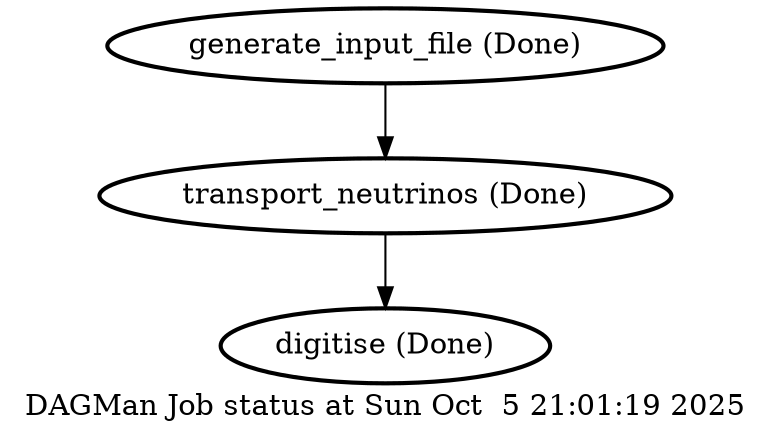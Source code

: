 digraph DAG {
    label="DAGMan Job status at Sun Oct  5 21:01:19 2025";

    "generate_input_file" [shape=ellipse label="generate_input_file (Done)" style=bold];
    "transport_neutrinos" [shape=ellipse label="transport_neutrinos (Done)" style=bold];
    "digitise" [shape=ellipse label="digitise (Done)" style=bold];

    "generate_input_file" -> "transport_neutrinos";
    "transport_neutrinos" -> "digitise";
}
